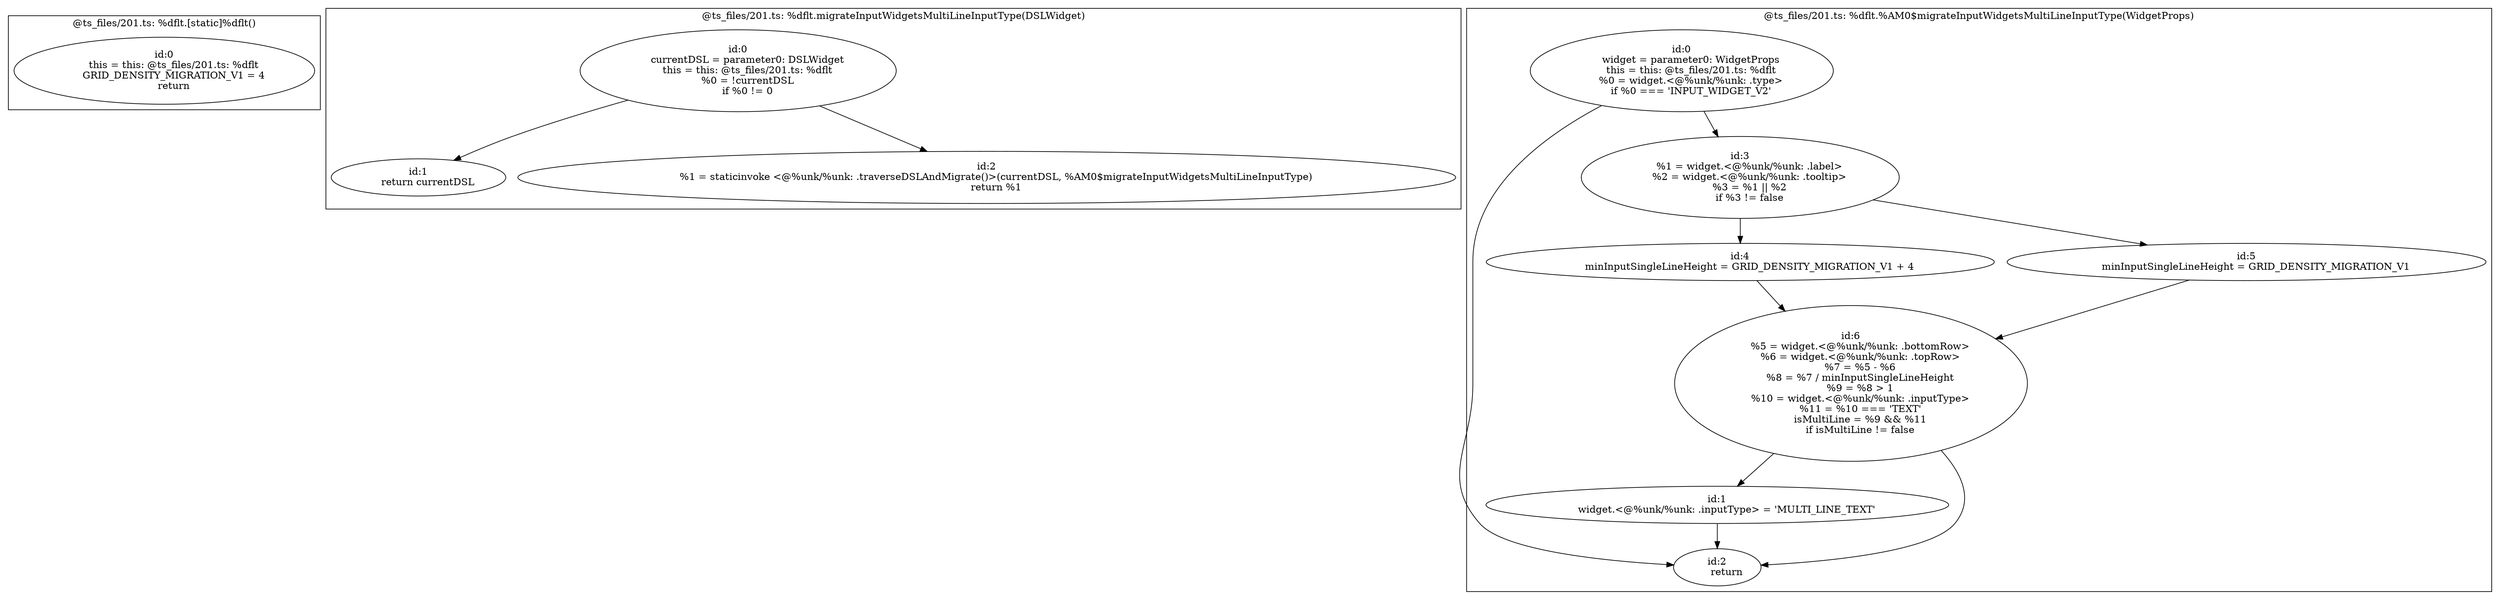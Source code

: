 digraph "201.ts" {
subgraph "cluster_@ts_files/201.ts: %dflt.[static]%dflt()" {
  label="@ts_files/201.ts: %dflt.[static]%dflt()";
  Node33670 [label="id:0
      this = this: @ts_files/201.ts: %dflt
      GRID_DENSITY_MIGRATION_V1 = 4
      return"];
}
subgraph "cluster_@ts_files/201.ts: %dflt.migrateInputWidgetsMultiLineInputType(DSLWidget)" {
  label="@ts_files/201.ts: %dflt.migrateInputWidgetsMultiLineInputType(DSLWidget)";
  Node67720 [label="id:0
      currentDSL = parameter0: DSLWidget
      this = this: @ts_files/201.ts: %dflt
      %0 = !currentDSL
      if %0 != 0"];
  Node67721 [label="id:1
      return currentDSL"];
  Node67722 [label="id:2
      %1 = staticinvoke <@%unk/%unk: .traverseDSLAndMigrate()>(currentDSL, %AM0$migrateInputWidgetsMultiLineInputType)
      return %1"];
  Node67720 -> Node67721;
  Node67720 -> Node67722;
}
subgraph "cluster_@ts_files/201.ts: %dflt.%AM0$migrateInputWidgetsMultiLineInputType(WidgetProps)" {
  label="@ts_files/201.ts: %dflt.%AM0$migrateInputWidgetsMultiLineInputType(WidgetProps)";
  Node73400 [label="id:0
      widget = parameter0: WidgetProps
      this = this: @ts_files/201.ts: %dflt
      %0 = widget.<@%unk/%unk: .type>
      if %0 === 'INPUT_WIDGET_V2'"];
  Node73401 [label="id:1
      widget.<@%unk/%unk: .inputType> = 'MULTI_LINE_TEXT'"];
  Node73402 [label="id:2
      return"];
  Node73403 [label="id:3
      %1 = widget.<@%unk/%unk: .label>
      %2 = widget.<@%unk/%unk: .tooltip>
      %3 = %1 || %2
      if %3 != false"];
  Node73404 [label="id:4
      minInputSingleLineHeight = GRID_DENSITY_MIGRATION_V1 + 4"];
  Node73405 [label="id:5
      minInputSingleLineHeight = GRID_DENSITY_MIGRATION_V1"];
  Node73406 [label="id:6
      %5 = widget.<@%unk/%unk: .bottomRow>
      %6 = widget.<@%unk/%unk: .topRow>
      %7 = %5 - %6
      %8 = %7 / minInputSingleLineHeight
      %9 = %8 > 1
      %10 = widget.<@%unk/%unk: .inputType>
      %11 = %10 === 'TEXT'
      isMultiLine = %9 && %11
      if isMultiLine != false"];
  Node73400 -> Node73402;
  Node73400 -> Node73403;
  Node73401 -> Node73402;
  Node73403 -> Node73404;
  Node73403 -> Node73405;
  Node73404 -> Node73406;
  Node73405 -> Node73406;
  Node73406 -> Node73401;
  Node73406 -> Node73402;
}
}
